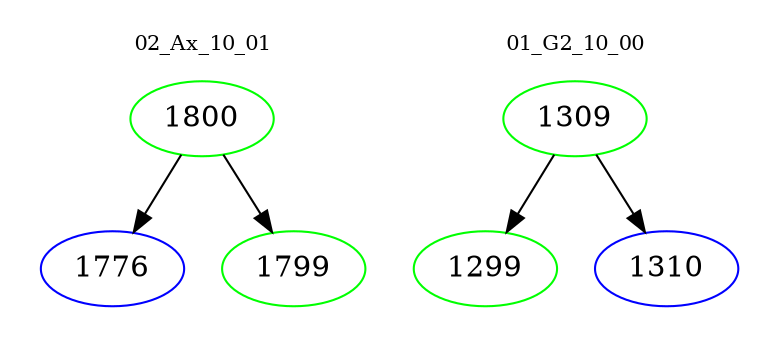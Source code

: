 digraph{
subgraph cluster_0 {
color = white
label = "02_Ax_10_01";
fontsize=10;
T0_1800 [label="1800", color="green"]
T0_1800 -> T0_1776 [color="black"]
T0_1776 [label="1776", color="blue"]
T0_1800 -> T0_1799 [color="black"]
T0_1799 [label="1799", color="green"]
}
subgraph cluster_1 {
color = white
label = "01_G2_10_00";
fontsize=10;
T1_1309 [label="1309", color="green"]
T1_1309 -> T1_1299 [color="black"]
T1_1299 [label="1299", color="green"]
T1_1309 -> T1_1310 [color="black"]
T1_1310 [label="1310", color="blue"]
}
}
